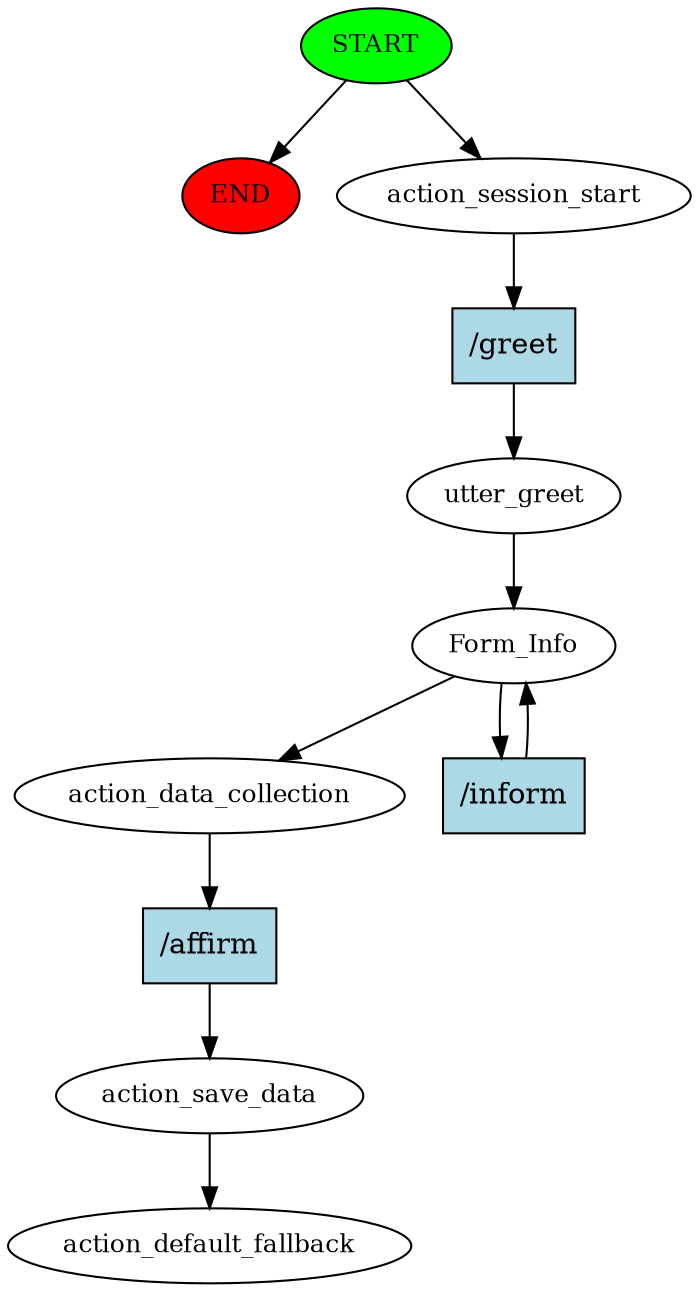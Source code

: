digraph  {
0 [class="start active", fillcolor=green, fontsize=12, label=START, style=filled];
"-1" [class=end, fillcolor=red, fontsize=12, label=END, style=filled];
1 [class=active, fontsize=12, label=action_session_start];
2 [class=active, fontsize=12, label=utter_greet];
3 [class=active, fontsize=12, label=Form_Info];
8 [class=active, fontsize=12, label=action_data_collection];
9 [class=active, fontsize=12, label=action_save_data];
10 [class="dashed active", fontsize=12, label=action_default_fallback];
11 [class="intent active", fillcolor=lightblue, label="/greet", shape=rect, style=filled];
12 [class="intent active", fillcolor=lightblue, label="/inform", shape=rect, style=filled];
13 [class="intent active", fillcolor=lightblue, label="/affirm", shape=rect, style=filled];
0 -> "-1"  [class="", key=NONE, label=""];
0 -> 1  [class=active, key=NONE, label=""];
1 -> 11  [class=active, key=0];
2 -> 3  [class=active, key=NONE, label=""];
3 -> 8  [class=active, key=NONE, label=""];
3 -> 12  [class=active, key=0];
8 -> 13  [class=active, key=0];
9 -> 10  [class=active, key=NONE, label=""];
11 -> 2  [class=active, key=0];
12 -> 3  [class=active, key=0];
13 -> 9  [class=active, key=0];
}
